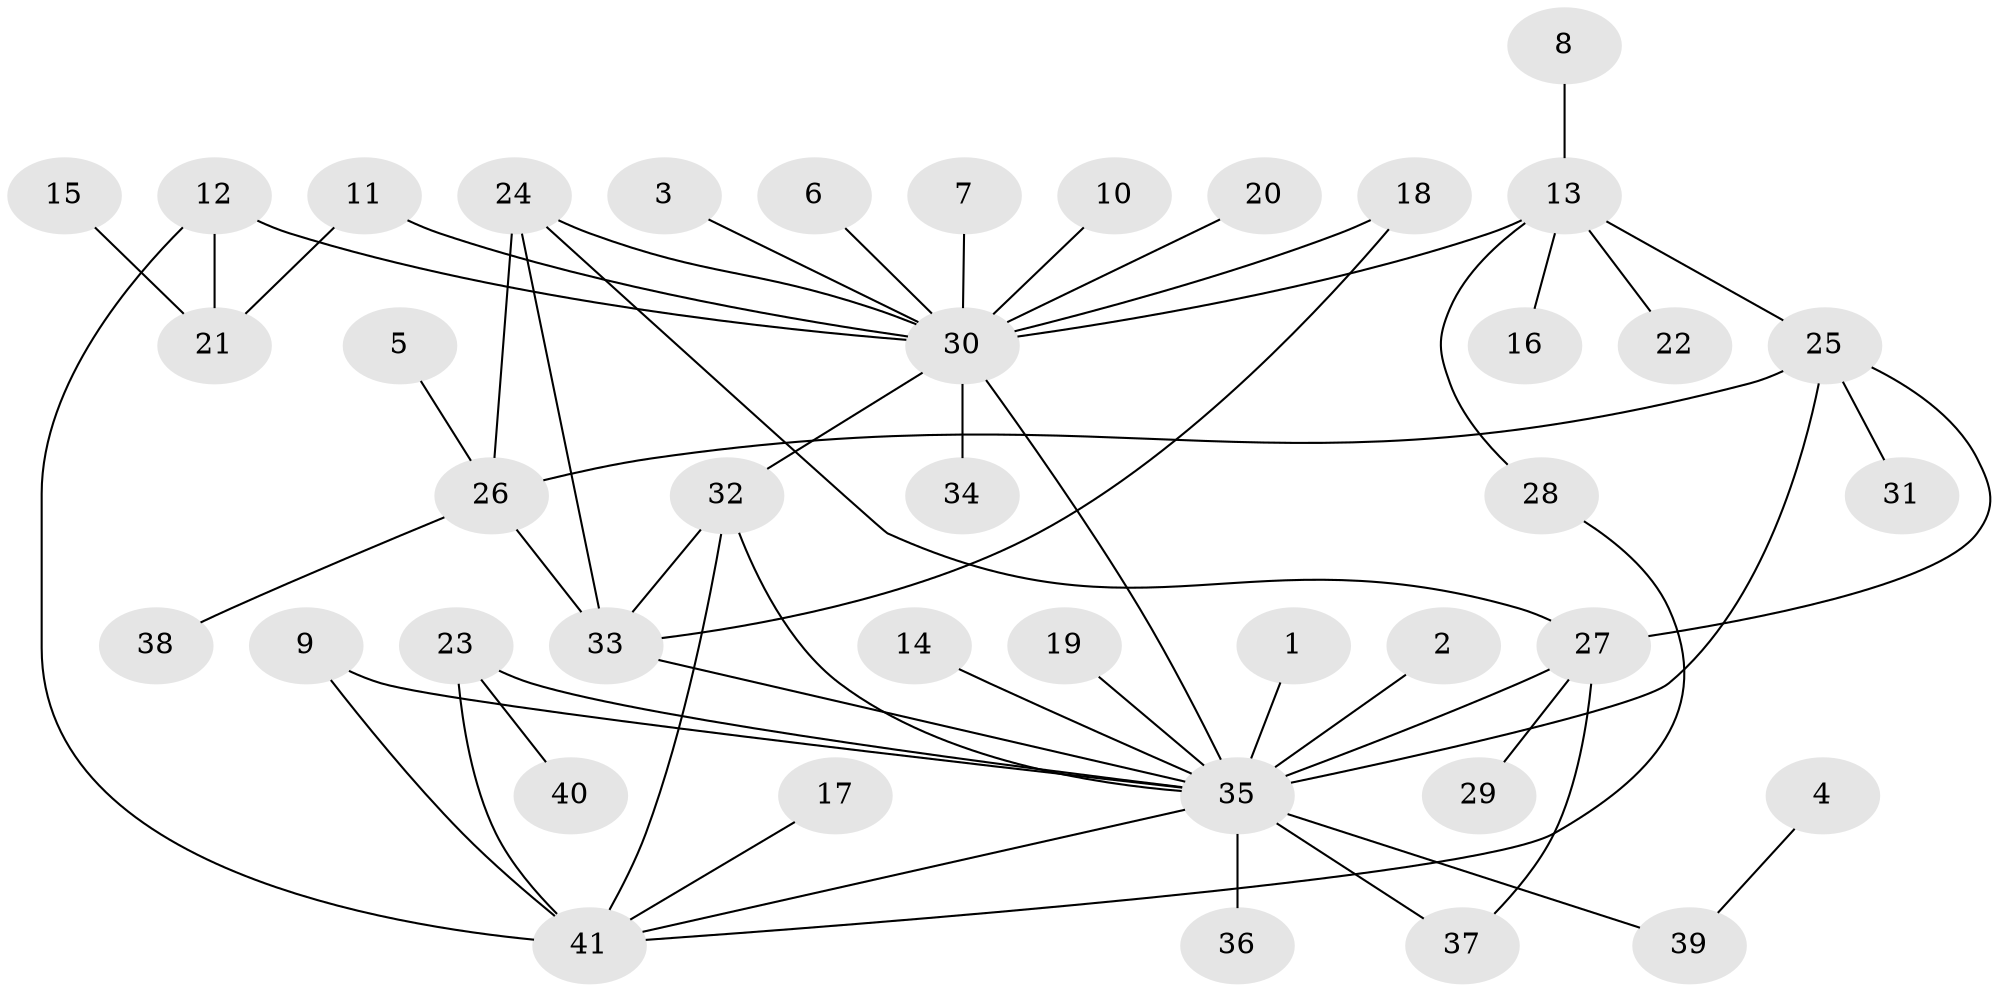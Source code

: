 // original degree distribution, {9: 0.025, 8: 0.0375, 20: 0.0125, 4: 0.025, 7: 0.0125, 3: 0.15, 1: 0.5125, 2: 0.1875, 6: 0.0125, 5: 0.025}
// Generated by graph-tools (version 1.1) at 2025/49/03/09/25 03:49:46]
// undirected, 41 vertices, 56 edges
graph export_dot {
graph [start="1"]
  node [color=gray90,style=filled];
  1;
  2;
  3;
  4;
  5;
  6;
  7;
  8;
  9;
  10;
  11;
  12;
  13;
  14;
  15;
  16;
  17;
  18;
  19;
  20;
  21;
  22;
  23;
  24;
  25;
  26;
  27;
  28;
  29;
  30;
  31;
  32;
  33;
  34;
  35;
  36;
  37;
  38;
  39;
  40;
  41;
  1 -- 35 [weight=1.0];
  2 -- 35 [weight=1.0];
  3 -- 30 [weight=1.0];
  4 -- 39 [weight=1.0];
  5 -- 26 [weight=1.0];
  6 -- 30 [weight=1.0];
  7 -- 30 [weight=1.0];
  8 -- 13 [weight=1.0];
  9 -- 35 [weight=1.0];
  9 -- 41 [weight=1.0];
  10 -- 30 [weight=1.0];
  11 -- 21 [weight=1.0];
  11 -- 30 [weight=1.0];
  12 -- 21 [weight=1.0];
  12 -- 30 [weight=1.0];
  12 -- 41 [weight=1.0];
  13 -- 16 [weight=1.0];
  13 -- 22 [weight=1.0];
  13 -- 25 [weight=1.0];
  13 -- 28 [weight=1.0];
  13 -- 30 [weight=1.0];
  14 -- 35 [weight=1.0];
  15 -- 21 [weight=1.0];
  17 -- 41 [weight=1.0];
  18 -- 30 [weight=1.0];
  18 -- 33 [weight=1.0];
  19 -- 35 [weight=1.0];
  20 -- 30 [weight=1.0];
  23 -- 35 [weight=1.0];
  23 -- 40 [weight=1.0];
  23 -- 41 [weight=2.0];
  24 -- 26 [weight=1.0];
  24 -- 27 [weight=1.0];
  24 -- 30 [weight=1.0];
  24 -- 33 [weight=1.0];
  25 -- 26 [weight=1.0];
  25 -- 27 [weight=1.0];
  25 -- 31 [weight=1.0];
  25 -- 35 [weight=2.0];
  26 -- 33 [weight=1.0];
  26 -- 38 [weight=1.0];
  27 -- 29 [weight=1.0];
  27 -- 35 [weight=2.0];
  27 -- 37 [weight=1.0];
  28 -- 41 [weight=1.0];
  30 -- 32 [weight=1.0];
  30 -- 34 [weight=2.0];
  30 -- 35 [weight=1.0];
  32 -- 33 [weight=1.0];
  32 -- 35 [weight=1.0];
  32 -- 41 [weight=1.0];
  33 -- 35 [weight=1.0];
  35 -- 36 [weight=1.0];
  35 -- 37 [weight=1.0];
  35 -- 39 [weight=1.0];
  35 -- 41 [weight=1.0];
}
